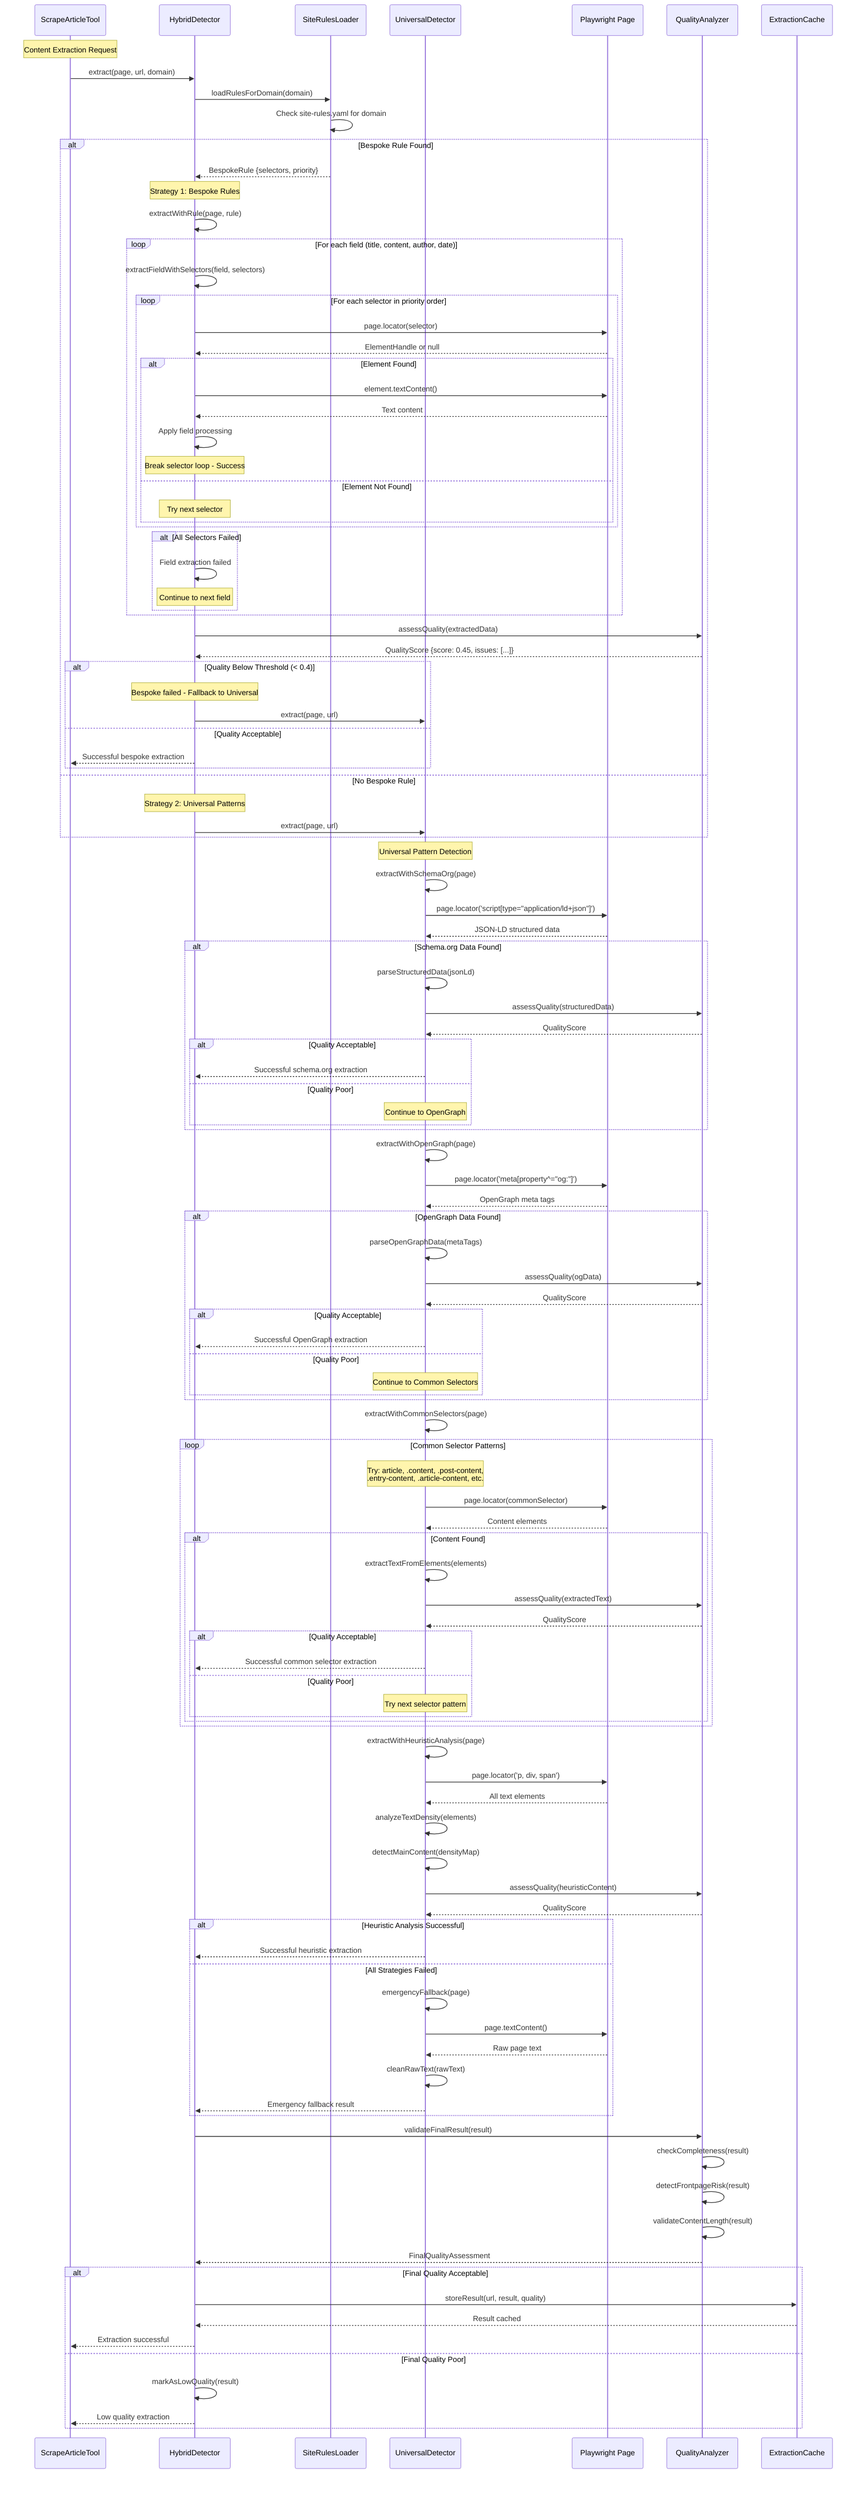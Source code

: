 sequenceDiagram
    participant Tool as ScrapeArticleTool
    participant Detector as HybridDetector
    participant Rules as SiteRulesLoader
    participant Universal as UniversalDetector
    participant Browser as Playwright Page
    participant Quality as QualityAnalyzer
    participant Cache as ExtractionCache
    Note over Tool: Content Extraction Request
    Tool ->> Detector: extract(page, url, domain)
    Detector ->> Rules: loadRulesForDomain(domain)
    Rules ->> Rules: Check site-rules.yaml for domain

    alt Bespoke Rule Found
        Rules -->> Detector: BespokeRule {selectors, priority}
        Note over Detector: Strategy 1: Bespoke Rules
        Detector ->> Detector: extractWithRule(page, rule)

        loop For each field (title, content, author, date)
            Detector ->> Detector: extractFieldWithSelectors(field, selectors)

            loop For each selector in priority order
                Detector ->> Browser: page.locator(selector)
                Browser -->> Detector: ElementHandle or null

                alt Element Found
                    Detector ->> Browser: element.textContent()
                    Browser -->> Detector: Text content
                    Detector ->> Detector: Apply field processing
                    Note over Detector: Break selector loop - Success
                else Element Not Found
                    Note over Detector: Try next selector
                end
            end

            alt All Selectors Failed
                Detector ->> Detector: Field extraction failed
                Note over Detector: Continue to next field
            end
        end

        Detector ->> Quality: assessQuality(extractedData)
        Quality -->> Detector: QualityScore {score: 0.45, issues: [...]}

        alt Quality Below Threshold (< 0.4)
            Note over Detector: Bespoke failed - Fallback to Universal
            Detector ->> Universal: extract(page, url)
        else Quality Acceptable
            Detector -->> Tool: Successful bespoke extraction
        end

    else No Bespoke Rule
        Note over Detector: Strategy 2: Universal Patterns
        Detector ->> Universal: extract(page, url)
    end

    Note over Universal: Universal Pattern Detection
    Universal ->> Universal: extractWithSchemaOrg(page)
    Universal ->> Browser: page.locator('script[type="application/ld+json"]')
    Browser -->> Universal: JSON-LD structured data

    alt Schema.org Data Found
        Universal ->> Universal: parseStructuredData(jsonLd)
        Universal ->> Quality: assessQuality(structuredData)
        Quality -->> Universal: QualityScore

        alt Quality Acceptable
            Universal -->> Detector: Successful schema.org extraction
        else Quality Poor
            Note over Universal: Continue to OpenGraph
        end
    end

    Universal ->> Universal: extractWithOpenGraph(page)
    Universal ->> Browser: page.locator('meta[property^="og:"]')
    Browser -->> Universal: OpenGraph meta tags

    alt OpenGraph Data Found
        Universal ->> Universal: parseOpenGraphData(metaTags)
        Universal ->> Quality: assessQuality(ogData)
        Quality -->> Universal: QualityScore

        alt Quality Acceptable
            Universal -->> Detector: Successful OpenGraph extraction
        else Quality Poor
            Note over Universal: Continue to Common Selectors
        end
    end

    Universal ->> Universal: extractWithCommonSelectors(page)

    loop Common Selector Patterns
        Note over Universal: Try: article, .content, .post-content,<br/>.entry-content, .article-content, etc.
        Universal ->> Browser: page.locator(commonSelector)
        Browser -->> Universal: Content elements

        alt Content Found
            Universal ->> Universal: extractTextFromElements(elements)
            Universal ->> Quality: assessQuality(extractedText)
            Quality -->> Universal: QualityScore

            alt Quality Acceptable
                Universal -->> Detector: Successful common selector extraction
            else Quality Poor
                Note over Universal: Try next selector pattern
            end
        end
    end

    Universal ->> Universal: extractWithHeuristicAnalysis(page)
    Universal ->> Browser: page.locator('p, div, span')
    Browser -->> Universal: All text elements
    Universal ->> Universal: analyzeTextDensity(elements)
    Universal ->> Universal: detectMainContent(densityMap)
    Universal ->> Quality: assessQuality(heuristicContent)
    Quality -->> Universal: QualityScore

    alt Heuristic Analysis Successful
        Universal -->> Detector: Successful heuristic extraction
    else All Strategies Failed
        Universal ->> Universal: emergencyFallback(page)
        Universal ->> Browser: page.textContent()
        Browser -->> Universal: Raw page text
        Universal ->> Universal: cleanRawText(rawText)
        Universal -->> Detector: Emergency fallback result
    end

    Detector ->> Quality: validateFinalResult(result)
    Quality ->> Quality: checkCompleteness(result)
    Quality ->> Quality: detectFrontpageRisk(result)
    Quality ->> Quality: validateContentLength(result)
    Quality -->> Detector: FinalQualityAssessment

    alt Final Quality Acceptable
        Detector ->> Cache: storeResult(url, result, quality)
        Cache -->> Detector: Result cached
        Detector -->> Tool: Extraction successful
    else Final Quality Poor
        Detector ->> Detector: markAsLowQuality(result)
        Detector -->> Tool: Low quality extraction
    end